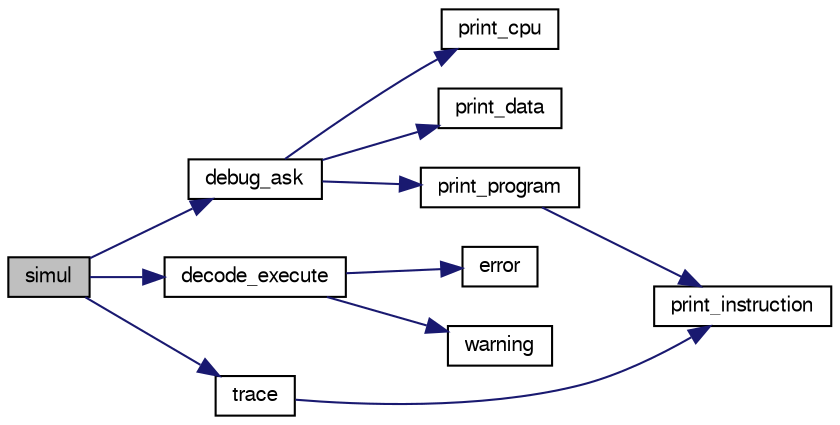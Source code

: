 digraph "simul"
{
  edge [fontname="FreeSans",fontsize="10",labelfontname="FreeSans",labelfontsize="10"];
  node [fontname="FreeSans",fontsize="10",shape=record];
  rankdir="LR";
  Node1 [label="simul",height=0.2,width=0.4,color="black", fillcolor="grey75", style="filled" fontcolor="black"];
  Node1 -> Node2 [color="midnightblue",fontsize="10",style="solid",fontname="FreeSans"];
  Node2 [label="debug_ask",height=0.2,width=0.4,color="black", fillcolor="white", style="filled",URL="$debug_8c.html#a3a88fdc680b7a1ae8c4c7c8ddee730ab",tooltip="Dialogue de mise au point interactive pour l&#39;instruction courante. "];
  Node2 -> Node3 [color="midnightblue",fontsize="10",style="solid",fontname="FreeSans"];
  Node3 [label="print_cpu",height=0.2,width=0.4,color="black", fillcolor="white", style="filled",URL="$machine_8c.html#a87cfff30238b966cfc3c0c416d7076e9",tooltip="Affichage des registres du CPU. "];
  Node2 -> Node4 [color="midnightblue",fontsize="10",style="solid",fontname="FreeSans"];
  Node4 [label="print_data",height=0.2,width=0.4,color="black", fillcolor="white", style="filled",URL="$machine_8c.html#a549be6eaf631d871e9357513c748640d",tooltip="Affichage des données du programme. "];
  Node2 -> Node5 [color="midnightblue",fontsize="10",style="solid",fontname="FreeSans"];
  Node5 [label="print_program",height=0.2,width=0.4,color="black", fillcolor="white", style="filled",URL="$machine_8c.html#aba3ce4987ef379073d9d3f31debf89e7",tooltip="Affichage des instructions du programme. "];
  Node5 -> Node6 [color="midnightblue",fontsize="10",style="solid",fontname="FreeSans"];
  Node6 [label="print_instruction",height=0.2,width=0.4,color="black", fillcolor="white", style="filled",URL="$instruction_8c.html#a437080d5e8c504588a47d0dba468492f",tooltip="affiche une instruction sous forme lisible "];
  Node1 -> Node7 [color="midnightblue",fontsize="10",style="solid",fontname="FreeSans"];
  Node7 [label="decode_execute",height=0.2,width=0.4,color="black", fillcolor="white", style="filled",URL="$exec_8c.html#a41471ced34d27777447c2609173af7de",tooltip="Décodage et exécution d&#39;une instruction. "];
  Node7 -> Node8 [color="midnightblue",fontsize="10",style="solid",fontname="FreeSans"];
  Node8 [label="error",height=0.2,width=0.4,color="black", fillcolor="white", style="filled",URL="$error_8c.html#a531bb138b38aef758b45a442aa53938a",tooltip="Affichage d&#39;une erreur et fin du simulateur. "];
  Node7 -> Node9 [color="midnightblue",fontsize="10",style="solid",fontname="FreeSans"];
  Node9 [label="warning",height=0.2,width=0.4,color="black", fillcolor="white", style="filled",URL="$error_8c.html#aec2872edfc57849ea2557178dc2b2673",tooltip="Affichage d&#39;un avertissement. "];
  Node1 -> Node10 [color="midnightblue",fontsize="10",style="solid",fontname="FreeSans"];
  Node10 [label="trace",height=0.2,width=0.4,color="black", fillcolor="white", style="filled",URL="$exec_8c.html#aae353f8fd7ccdbebd6c37fc0f75d12d3",tooltip="Trace de l&#39;exécution. "];
  Node10 -> Node6 [color="midnightblue",fontsize="10",style="solid",fontname="FreeSans"];
}
